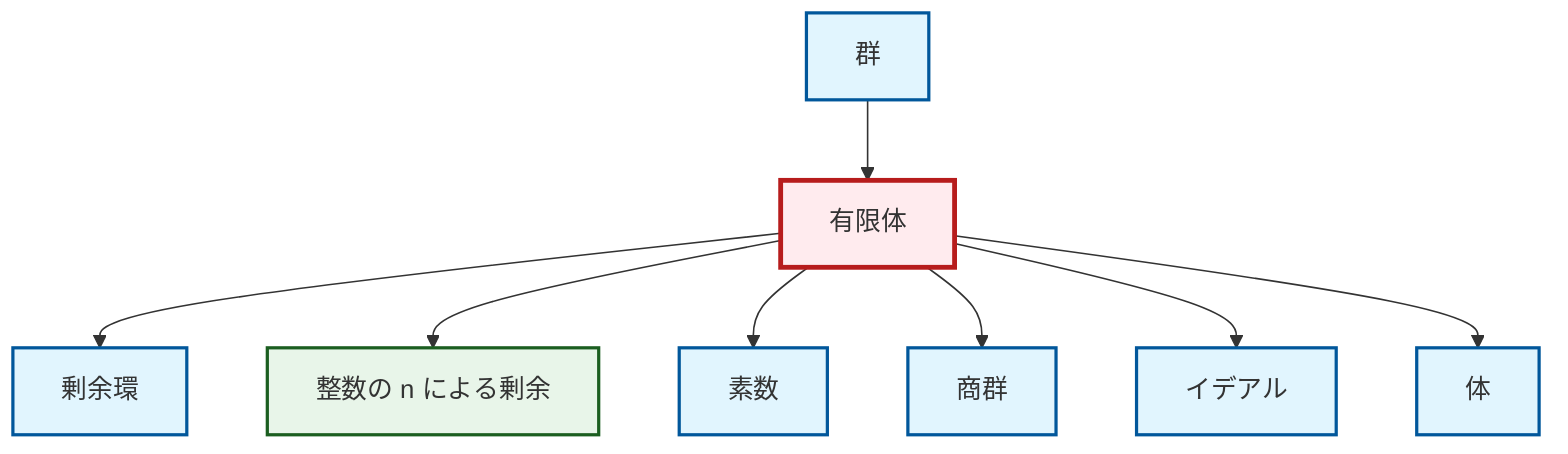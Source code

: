 graph TD
    classDef definition fill:#e1f5fe,stroke:#01579b,stroke-width:2px
    classDef theorem fill:#f3e5f5,stroke:#4a148c,stroke-width:2px
    classDef axiom fill:#fff3e0,stroke:#e65100,stroke-width:2px
    classDef example fill:#e8f5e9,stroke:#1b5e20,stroke-width:2px
    classDef current fill:#ffebee,stroke:#b71c1c,stroke-width:3px
    def-field["体"]:::definition
    def-group["群"]:::definition
    def-ideal["イデアル"]:::definition
    def-prime["素数"]:::definition
    def-quotient-ring["剰余環"]:::definition
    ex-finite-field["有限体"]:::example
    def-quotient-group["商群"]:::definition
    ex-quotient-integers-mod-n["整数の n による剰余"]:::example
    def-group --> ex-finite-field
    ex-finite-field --> def-quotient-ring
    ex-finite-field --> ex-quotient-integers-mod-n
    ex-finite-field --> def-prime
    ex-finite-field --> def-quotient-group
    ex-finite-field --> def-ideal
    ex-finite-field --> def-field
    class ex-finite-field current